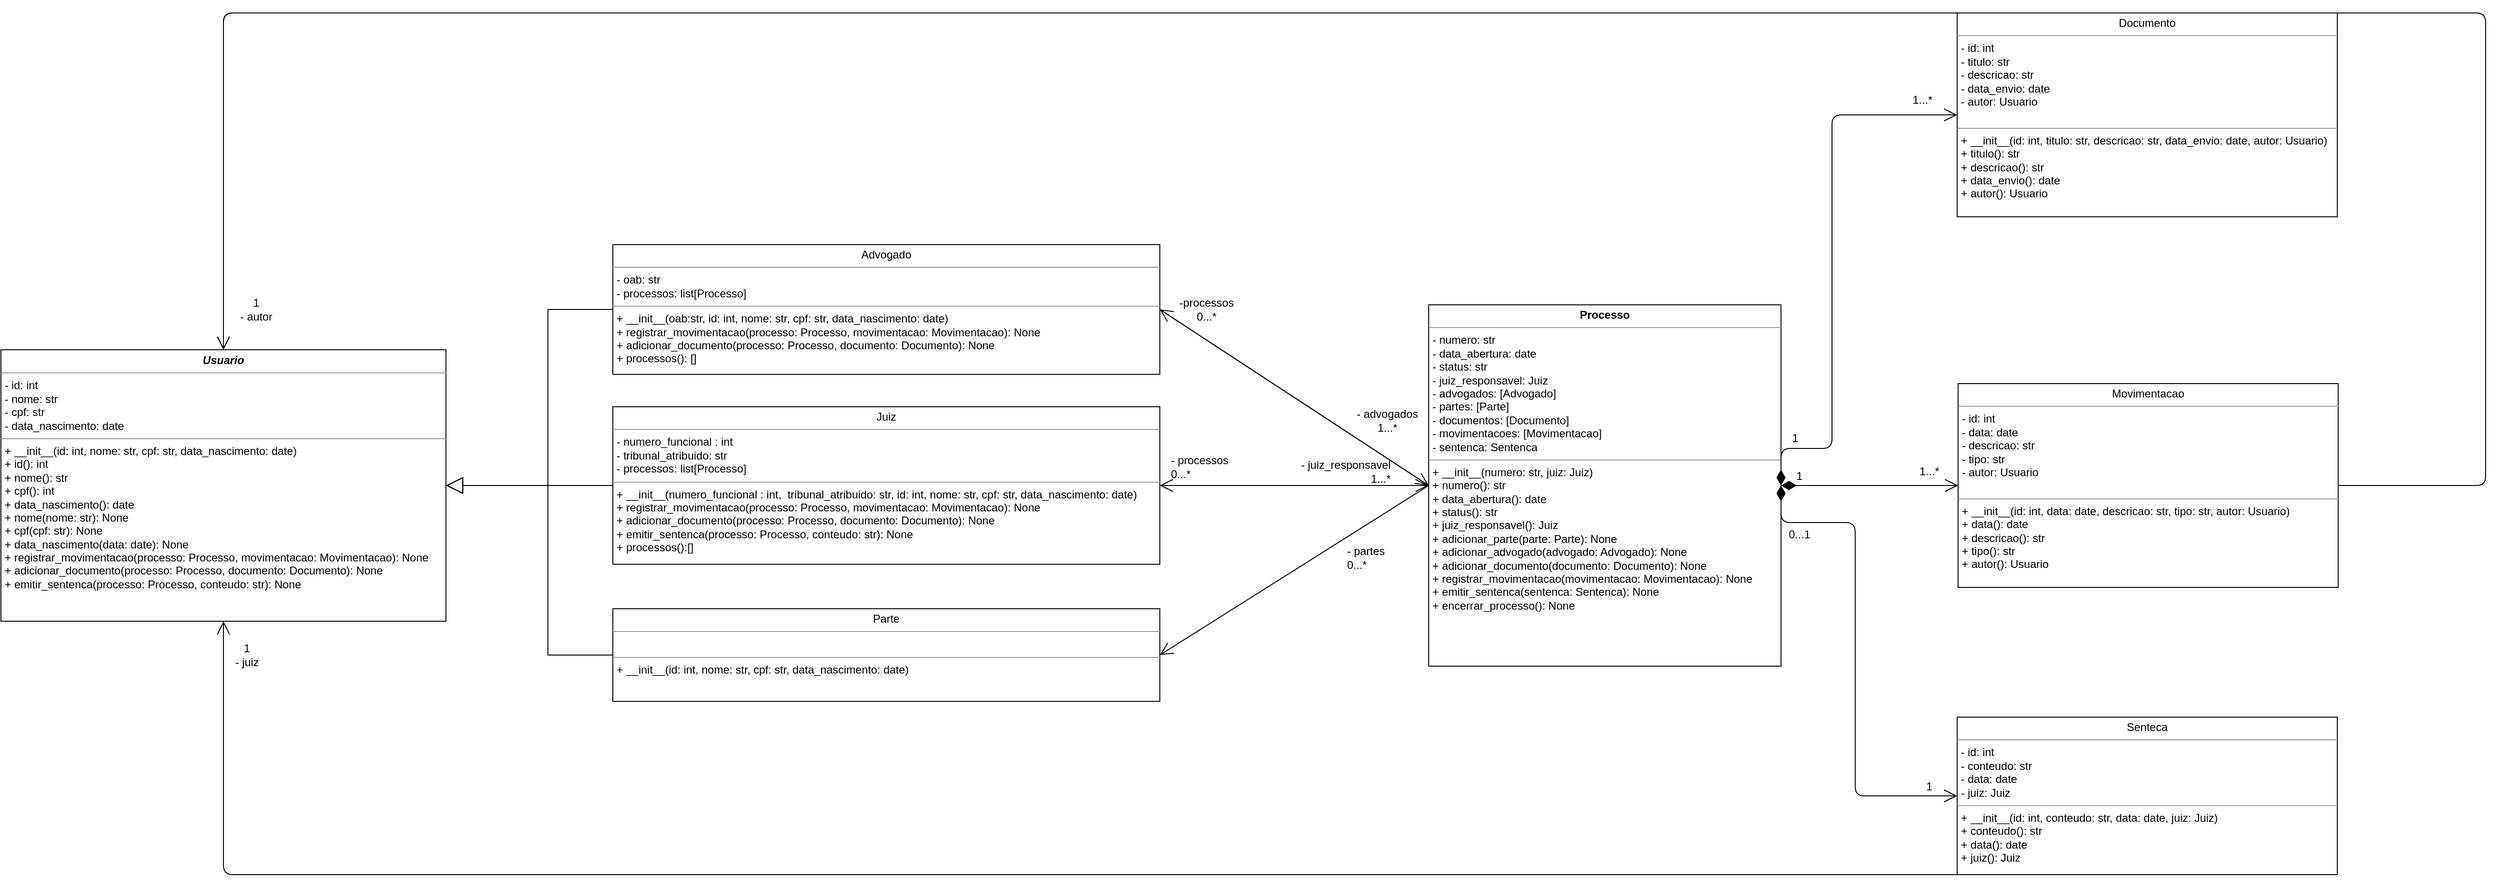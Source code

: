 <mxfile>
    <diagram name="Page-1" id="c4acf3e9-155e-7222-9cf6-157b1a14988f">
        <mxGraphModel dx="966" dy="2162" grid="1" gridSize="10" guides="1" tooltips="1" connect="1" arrows="1" fold="1" page="1" pageScale="1" pageWidth="850" pageHeight="1100" background="none" math="0" shadow="0">
            <root>
                <mxCell id="0"/>
                <mxCell id="1" parent="0"/>
                <mxCell id="5d2195bd80daf111-18" value="&lt;p style=&quot;margin:0px;margin-top:4px;text-align:center;&quot;&gt;&lt;b&gt;&lt;i&gt;Usuario&lt;/i&gt;&lt;/b&gt;&lt;/p&gt;&lt;hr size=&quot;1&quot;&gt;&lt;p style=&quot;margin:0px;margin-left:4px;&quot;&gt;- id: int&amp;nbsp;&lt;/p&gt;&lt;p style=&quot;margin:0px;margin-left:4px;&quot;&gt;- nome: str&amp;nbsp;&lt;/p&gt;&lt;p style=&quot;margin:0px;margin-left:4px;&quot;&gt;- cpf: str&amp;nbsp;&lt;/p&gt;&lt;p style=&quot;margin:0px;margin-left:4px;&quot;&gt;- data_nascimento: date&lt;br&gt;&lt;/p&gt;&lt;hr size=&quot;1&quot;&gt;&lt;p style=&quot;margin:0px;margin-left:4px;&quot;&gt;+ __init__(id: int, nome: str, cpf: str, data_nascimento: date)&lt;br&gt;+ id(): int&lt;br&gt;+ nome(): str&lt;br&gt;+ cpf(): int&lt;br&gt;+ data_nascimento(): date&lt;br&gt;+ nome(nome: str): None&lt;br&gt;+ cpf(cpf: str): None&lt;br&gt;+ data_nascimento(data: date): None&lt;br&gt;+ registrar_movimentacao(processo: Processo, movimentacao: Movimentacao): None&lt;br&gt;+ adicionar_documento(processo: Processo, documento: Documento): None&lt;br&gt;+ emitir_sentenca(processo: Processo, conteudo: str): None&lt;/p&gt;" style="verticalAlign=top;align=left;overflow=fill;fontSize=12;fontFamily=Helvetica;html=1;rounded=0;shadow=0;comic=0;labelBackgroundColor=none;strokeWidth=1" parent="1" vertex="1">
                    <mxGeometry x="90" y="-226.5" width="480" height="293" as="geometry"/>
                </mxCell>
                <mxCell id="5d2195bd80daf111-19" value="&lt;p style=&quot;margin:0px;margin-top:4px;text-align:center;&quot;&gt;Parte&lt;/p&gt;&lt;hr size=&quot;1&quot;&gt;&lt;p style=&quot;margin:0px;margin-left:4px;&quot;&gt;&lt;br&gt;&lt;/p&gt;&lt;hr size=&quot;1&quot;&gt;&lt;p style=&quot;margin:0px;margin-left:4px;&quot;&gt;+ __init__(id: int, nome: str, cpf: str, data_nascimento: date)&lt;/p&gt;" style="verticalAlign=top;align=left;overflow=fill;fontSize=12;fontFamily=Helvetica;html=1;rounded=0;shadow=0;comic=0;labelBackgroundColor=none;strokeWidth=1" parent="1" vertex="1">
                    <mxGeometry x="750" y="53" width="590" height="100" as="geometry"/>
                </mxCell>
                <mxCell id="IntvYzq0Ck3v-AkWwq2L-13" value="&lt;p style=&quot;margin:0px;margin-top:4px;text-align:center;&quot;&gt;Advogado&lt;/p&gt;&lt;hr size=&quot;1&quot;&gt;&lt;p style=&quot;margin:0px;margin-left:4px;&quot;&gt;- oab: str&lt;/p&gt;&lt;p style=&quot;margin:0px;margin-left:4px;&quot;&gt;- processos: list[Processo]&lt;/p&gt;&lt;hr size=&quot;1&quot;&gt;&lt;p style=&quot;margin:0px;margin-left:4px;&quot;&gt;+ __init__(oab:str, id: int, nome: str, cpf: str, data_nascimento: date)&lt;br&gt;&lt;/p&gt;&lt;p style=&quot;margin:0px;margin-left:4px;&quot;&gt;+ registrar_movimentacao(processo: Processo, movimentacao: Movimentacao): None&lt;br&gt;+ adicionar_documento(processo: Processo, documento: Documento): None&lt;br&gt;&lt;/p&gt;&lt;p style=&quot;margin:0px;margin-left:4px;&quot;&gt;+ processos(): []&lt;/p&gt;" style="verticalAlign=top;align=left;overflow=fill;fontSize=12;fontFamily=Helvetica;html=1;rounded=0;shadow=0;comic=0;labelBackgroundColor=none;strokeWidth=1" parent="1" vertex="1">
                    <mxGeometry x="750" y="-340" width="590" height="140" as="geometry"/>
                </mxCell>
                <mxCell id="IntvYzq0Ck3v-AkWwq2L-16" value="&lt;p style=&quot;margin:0px;margin-top:4px;text-align:center;&quot;&gt;Juiz&lt;/p&gt;&lt;hr size=&quot;1&quot;&gt;&lt;p style=&quot;margin:0px;margin-left:4px;&quot;&gt;- numero_funcional&amp;nbsp;: int&lt;/p&gt;&lt;p style=&quot;margin:0px;margin-left:4px;&quot;&gt;- tribunal_atribuido: str&lt;/p&gt;&lt;p style=&quot;margin:0px;margin-left:4px;&quot;&gt;- processos: list[Processo]&lt;/p&gt;&lt;hr size=&quot;1&quot;&gt;&lt;p style=&quot;margin:0px;margin-left:4px;&quot;&gt;+ __init__(&lt;span style=&quot;background-color: transparent; color: light-dark(rgb(0, 0, 0), rgb(255, 255, 255));&quot;&gt;numero_funcional&amp;nbsp;: int&lt;/span&gt;&lt;span style=&quot;background-color: transparent; color: light-dark(rgb(0, 0, 0), rgb(255, 255, 255));&quot;&gt;,&amp;nbsp;&lt;/span&gt;&lt;span style=&quot;background-color: transparent; color: light-dark(rgb(0, 0, 0), rgb(255, 255, 255));&quot;&gt;&amp;nbsp;&lt;/span&gt;&lt;span style=&quot;background-color: transparent; color: light-dark(rgb(0, 0, 0), rgb(255, 255, 255));&quot;&gt;tribunal_atribuido: str,&amp;nbsp;&lt;/span&gt;&lt;span style=&quot;background-color: transparent; color: light-dark(rgb(0, 0, 0), rgb(255, 255, 255));&quot;&gt;id: int, nome: str, cpf: str, data_nascimento: date)&lt;/span&gt;&lt;/p&gt;&lt;p style=&quot;margin:0px;margin-left:4px;&quot;&gt;+ registrar_movimentacao(processo: Processo, movimentacao: Movimentacao): None&lt;br&gt;+ adicionar_documento(processo: Processo, documento: Documento): None&lt;br&gt;+ emitir_sentenca(processo: Processo, conteudo: str): None&lt;/p&gt;&lt;p style=&quot;margin:0px;margin-left:4px;&quot;&gt;+ processos():[]&lt;/p&gt;" style="verticalAlign=top;align=left;overflow=fill;fontSize=12;fontFamily=Helvetica;html=1;rounded=0;shadow=0;comic=0;labelBackgroundColor=none;strokeWidth=1" parent="1" vertex="1">
                    <mxGeometry x="750" y="-165" width="590" height="170" as="geometry"/>
                </mxCell>
                <mxCell id="IntvYzq0Ck3v-AkWwq2L-21" value="&lt;p style=&quot;margin:0px;margin-top:4px;text-align:center;&quot;&gt;&lt;b&gt;Processo&lt;/b&gt;&lt;/p&gt;&lt;hr size=&quot;1&quot;&gt;&lt;p style=&quot;margin:0px;margin-left:4px;&quot;&gt;- numero: str&lt;/p&gt;&lt;p style=&quot;margin:0px;margin-left:4px;&quot;&gt;- data_abertura: date&lt;/p&gt;&lt;p style=&quot;margin:0px;margin-left:4px;&quot;&gt;- status: str&lt;/p&gt;&lt;p style=&quot;margin:0px;margin-left:4px;&quot;&gt;- juiz_responsavel: Juiz&lt;/p&gt;&lt;p style=&quot;margin:0px;margin-left:4px;&quot;&gt;- advogados: [Advogado]&lt;/p&gt;&lt;p style=&quot;margin:0px;margin-left:4px;&quot;&gt;- partes: [Parte]&lt;/p&gt;&lt;p style=&quot;margin:0px;margin-left:4px;&quot;&gt;- documentos: [Documento]&lt;/p&gt;&lt;p style=&quot;margin:0px;margin-left:4px;&quot;&gt;- movimentacoes: [Movimentacao]&lt;/p&gt;&lt;p style=&quot;margin:0px;margin-left:4px;&quot;&gt;- sentenca: Sentenca&lt;/p&gt;&lt;hr size=&quot;1&quot;&gt;&lt;p style=&quot;margin:0px;margin-left:4px;&quot;&gt;+ __init__(numero: str, juiz: Juiz)&lt;/p&gt;&lt;p style=&quot;margin:0px;margin-left:4px;&quot;&gt;+ numero(): str&lt;/p&gt;&lt;p style=&quot;margin:0px;margin-left:4px;&quot;&gt;+ data_abertura(): date&lt;/p&gt;&lt;p style=&quot;margin:0px;margin-left:4px;&quot;&gt;+ status(): str&lt;/p&gt;&lt;p style=&quot;margin:0px;margin-left:4px;&quot;&gt;+ juiz_responsavel(): Juiz&lt;/p&gt;&lt;p style=&quot;margin:0px;margin-left:4px;&quot;&gt;+ adicionar_parte(parte: Parte): None&lt;/p&gt;&lt;p style=&quot;margin:0px;margin-left:4px;&quot;&gt;+ adicionar_advogado(advogado: Advogado): None&lt;/p&gt;&lt;p style=&quot;margin:0px;margin-left:4px;&quot;&gt;+ adicionar_documento(documento: Documento): None&lt;/p&gt;&lt;p style=&quot;margin:0px;margin-left:4px;&quot;&gt;+ registrar_movimentacao(movimentacao: Movimentacao): None&lt;/p&gt;&lt;p style=&quot;margin:0px;margin-left:4px;&quot;&gt;+ emitir_sentenca(sentenca: Sentenca): None&lt;/p&gt;&lt;p style=&quot;margin:0px;margin-left:4px;&quot;&gt;&lt;span style=&quot;background-color: transparent;&quot;&gt;+ encerrar_processo(): None&lt;/span&gt;&lt;/p&gt;" style="verticalAlign=top;align=left;overflow=fill;fontSize=12;fontFamily=Helvetica;html=1;rounded=0;shadow=0;comic=0;labelBackgroundColor=none;strokeWidth=1" parent="1" vertex="1">
                    <mxGeometry x="1630" y="-275" width="380" height="390" as="geometry"/>
                </mxCell>
                <mxCell id="IntvYzq0Ck3v-AkWwq2L-22" value="&lt;p style=&quot;margin:0px;margin-top:4px;text-align:center;&quot;&gt;Documento&lt;/p&gt;&lt;hr size=&quot;1&quot;&gt;&lt;p style=&quot;margin:0px;margin-left:4px;&quot;&gt;- id: int&lt;/p&gt;&lt;p style=&quot;margin:0px;margin-left:4px;&quot;&gt;- titulo: str&lt;/p&gt;&lt;p style=&quot;margin:0px;margin-left:4px;&quot;&gt;- descricao: str&lt;/p&gt;&lt;p style=&quot;margin:0px;margin-left:4px;&quot;&gt;- data_envio: date&lt;/p&gt;&lt;p style=&quot;margin:0px;margin-left:4px;&quot;&gt;- autor: Usuario&lt;/p&gt;&lt;div&gt;&lt;br&gt;&lt;/div&gt;&lt;hr size=&quot;1&quot;&gt;&lt;p style=&quot;margin:0px;margin-left:4px;&quot;&gt;+ __init__(id: int, titulo: str, descricao: str, data_envio: date, autor: Usuario)&lt;/p&gt;&lt;p style=&quot;margin:0px;margin-left:4px;&quot;&gt;+ titulo(): str&lt;/p&gt;&lt;p style=&quot;margin:0px;margin-left:4px;&quot;&gt;+ descricao(): str&lt;/p&gt;&lt;p style=&quot;margin:0px;margin-left:4px;&quot;&gt;+ data_envio(): date&lt;/p&gt;&lt;p style=&quot;margin:0px;margin-left:4px;&quot;&gt;+ autor(): Usuario&lt;/p&gt;&lt;div&gt;&lt;br&gt;&lt;/div&gt;" style="verticalAlign=top;align=left;overflow=fill;fontSize=12;fontFamily=Helvetica;html=1;rounded=0;shadow=0;comic=0;labelBackgroundColor=none;strokeWidth=1" parent="1" vertex="1">
                    <mxGeometry x="2200" y="-590" width="410" height="220" as="geometry"/>
                </mxCell>
                <mxCell id="IntvYzq0Ck3v-AkWwq2L-23" value="&lt;p style=&quot;margin:0px;margin-top:4px;text-align:center;&quot;&gt;Movimentacao&lt;/p&gt;&lt;hr size=&quot;1&quot;&gt;&lt;p style=&quot;margin:0px;margin-left:4px;&quot;&gt;&lt;span style=&quot;background-color: transparent; color: light-dark(rgb(0, 0, 0), rgb(255, 255, 255));&quot;&gt;- id: int&lt;/span&gt;&lt;/p&gt;&lt;p style=&quot;margin:0px;margin-left:4px;&quot;&gt;- data: date&lt;br&gt;- descricao: str&lt;br&gt;- tipo: str&lt;br&gt;- autor: Usuario&lt;/p&gt;&lt;div&gt;&lt;br&gt;&lt;/div&gt;&lt;hr size=&quot;1&quot;&gt;&lt;p style=&quot;margin:0px;margin-left:4px;&quot;&gt;+ __init__(id: int, data: date, descricao: str, tipo: str, autor: Usuario)&lt;br/&gt;+ data(): date&lt;br/&gt;+ descricao(): str&lt;br/&gt;+ tipo(): str&lt;br/&gt;+ autor(): Usuario&amp;nbsp;&lt;/p&gt;&lt;div&gt;&lt;br&gt;&lt;/div&gt;" style="verticalAlign=top;align=left;overflow=fill;fontSize=12;fontFamily=Helvetica;html=1;rounded=0;shadow=0;comic=0;labelBackgroundColor=none;strokeWidth=1" parent="1" vertex="1">
                    <mxGeometry x="2201" y="-190" width="410" height="220" as="geometry"/>
                </mxCell>
                <mxCell id="IntvYzq0Ck3v-AkWwq2L-25" value="&lt;p style=&quot;margin:0px;margin-top:4px;text-align:center;&quot;&gt;Senteca&lt;/p&gt;&lt;hr size=&quot;1&quot;&gt;&lt;p style=&quot;margin:0px;margin-left:4px;&quot;&gt;&lt;span style=&quot;background-color: transparent; color: light-dark(rgb(0, 0, 0), rgb(255, 255, 255));&quot;&gt;- id: int&lt;/span&gt;&lt;/p&gt;&lt;p style=&quot;margin:0px;margin-left:4px;&quot;&gt;&lt;span style=&quot;background-color: transparent; color: light-dark(rgb(0, 0, 0), rgb(255, 255, 255));&quot;&gt;- conteudo: str&lt;br&gt;- data: date&lt;br&gt;- juiz: Juiz&lt;/span&gt;&lt;/p&gt;&lt;hr size=&quot;1&quot;&gt;&lt;p style=&quot;margin:0px;margin-left:4px;&quot;&gt;+ __init__(id: int, conteudo: str, data: date, juiz: Juiz)&lt;br&gt;+ conteudo(): str&lt;br&gt;+ data(): date&lt;br&gt;+ juiz(): Juiz&lt;/p&gt;&lt;div&gt;&lt;br&gt;&lt;/div&gt;" style="verticalAlign=top;align=left;overflow=fill;fontSize=12;fontFamily=Helvetica;html=1;rounded=0;shadow=0;comic=0;labelBackgroundColor=none;strokeWidth=1" parent="1" vertex="1">
                    <mxGeometry x="2200" y="170" width="410" height="170" as="geometry"/>
                </mxCell>
                <mxCell id="IntvYzq0Ck3v-AkWwq2L-29" value="" style="endArrow=block;endSize=16;endFill=0;html=1;rounded=0;exitX=0;exitY=0.5;exitDx=0;exitDy=0;entryX=1;entryY=0.5;entryDx=0;entryDy=0;" parent="1" source="IntvYzq0Ck3v-AkWwq2L-13" target="5d2195bd80daf111-18" edge="1">
                    <mxGeometry width="160" relative="1" as="geometry">
                        <mxPoint x="550" y="-200" as="sourcePoint"/>
                        <mxPoint x="710" y="-200" as="targetPoint"/>
                        <Array as="points">
                            <mxPoint x="680" y="-270"/>
                            <mxPoint x="680" y="-80"/>
                        </Array>
                    </mxGeometry>
                </mxCell>
                <mxCell id="IntvYzq0Ck3v-AkWwq2L-30" value="" style="endArrow=block;endSize=16;endFill=0;html=1;rounded=0;exitX=0;exitY=0.5;exitDx=0;exitDy=0;entryX=1;entryY=0.5;entryDx=0;entryDy=0;" parent="1" source="IntvYzq0Ck3v-AkWwq2L-16" target="5d2195bd80daf111-18" edge="1">
                    <mxGeometry width="160" relative="1" as="geometry">
                        <mxPoint x="760" y="20" as="sourcePoint"/>
                        <mxPoint x="920" y="20" as="targetPoint"/>
                    </mxGeometry>
                </mxCell>
                <mxCell id="IntvYzq0Ck3v-AkWwq2L-31" value="" style="endArrow=block;endSize=16;endFill=0;html=1;rounded=0;exitX=0;exitY=0.5;exitDx=0;exitDy=0;entryX=1;entryY=0.5;entryDx=0;entryDy=0;" parent="1" source="5d2195bd80daf111-19" target="5d2195bd80daf111-18" edge="1">
                    <mxGeometry x="-0.002" width="160" relative="1" as="geometry">
                        <mxPoint x="780" as="sourcePoint"/>
                        <mxPoint x="940" as="targetPoint"/>
                        <Array as="points">
                            <mxPoint x="680" y="103"/>
                            <mxPoint x="680" y="-80"/>
                        </Array>
                        <mxPoint as="offset"/>
                    </mxGeometry>
                </mxCell>
                <mxCell id="2" value="" style="endArrow=open;endFill=1;endSize=12;html=1;exitX=0;exitY=0.5;exitDx=0;exitDy=0;entryX=1;entryY=0.5;entryDx=0;entryDy=0;" parent="1" source="IntvYzq0Ck3v-AkWwq2L-21" target="IntvYzq0Ck3v-AkWwq2L-16" edge="1">
                    <mxGeometry width="160" relative="1" as="geometry">
                        <mxPoint x="1520" y="-100" as="sourcePoint"/>
                        <mxPoint x="1680" y="-100" as="targetPoint"/>
                    </mxGeometry>
                </mxCell>
                <mxCell id="5" value="" style="endArrow=open;html=1;endSize=12;startArrow=diamondThin;startSize=14;startFill=1;edgeStyle=orthogonalEdgeStyle;align=left;verticalAlign=bottom;entryX=0;entryY=0.5;entryDx=0;entryDy=0;exitX=1;exitY=0.5;exitDx=0;exitDy=0;" parent="1" source="IntvYzq0Ck3v-AkWwq2L-21" target="IntvYzq0Ck3v-AkWwq2L-22" edge="1">
                    <mxGeometry x="-1" y="3" relative="1" as="geometry">
                        <mxPoint x="1820" as="sourcePoint"/>
                        <mxPoint x="1980" as="targetPoint"/>
                        <Array as="points">
                            <mxPoint x="2010" y="-120"/>
                            <mxPoint x="2065" y="-120"/>
                            <mxPoint x="2065" y="-480"/>
                        </Array>
                    </mxGeometry>
                </mxCell>
                <mxCell id="6" value="" style="endArrow=open;html=1;endSize=12;startArrow=diamondThin;startSize=14;startFill=1;edgeStyle=orthogonalEdgeStyle;align=left;verticalAlign=bottom;exitX=1;exitY=0.5;exitDx=0;exitDy=0;entryX=0;entryY=0.5;entryDx=0;entryDy=0;" parent="1" source="IntvYzq0Ck3v-AkWwq2L-21" target="IntvYzq0Ck3v-AkWwq2L-25" edge="1">
                    <mxGeometry x="-1" y="3" relative="1" as="geometry">
                        <mxPoint x="2050" y="-60" as="sourcePoint"/>
                        <mxPoint x="2210" y="-60" as="targetPoint"/>
                        <Array as="points">
                            <mxPoint x="2010" y="-40"/>
                            <mxPoint x="2090" y="-40"/>
                            <mxPoint x="2090" y="255"/>
                        </Array>
                    </mxGeometry>
                </mxCell>
                <mxCell id="8" value="1" style="text;html=1;align=center;verticalAlign=middle;whiteSpace=wrap;rounded=0;" parent="1" vertex="1">
                    <mxGeometry x="2140" y="230" width="60" height="30" as="geometry"/>
                </mxCell>
                <mxCell id="10" value="" style="endArrow=open;html=1;endSize=12;startArrow=diamondThin;startSize=14;startFill=1;edgeStyle=orthogonalEdgeStyle;align=left;verticalAlign=bottom;exitX=1;exitY=0.5;exitDx=0;exitDy=0;entryX=0;entryY=0.5;entryDx=0;entryDy=0;" parent="1" source="IntvYzq0Ck3v-AkWwq2L-21" target="IntvYzq0Ck3v-AkWwq2L-23" edge="1">
                    <mxGeometry x="-1" y="3" relative="1" as="geometry">
                        <mxPoint x="2080" y="20" as="sourcePoint"/>
                        <mxPoint x="2240" y="20" as="targetPoint"/>
                    </mxGeometry>
                </mxCell>
                <mxCell id="11" value="0...1" style="text;html=1;align=center;verticalAlign=middle;whiteSpace=wrap;rounded=0;" parent="1" vertex="1">
                    <mxGeometry x="2000" y="-42" width="60" height="30" as="geometry"/>
                </mxCell>
                <mxCell id="12" value="1" style="text;html=1;align=center;verticalAlign=middle;whiteSpace=wrap;rounded=0;" parent="1" vertex="1">
                    <mxGeometry x="2000" y="-105" width="60" height="30" as="geometry"/>
                </mxCell>
                <mxCell id="13" value="1&amp;nbsp;" style="text;whiteSpace=wrap;html=1;" parent="1" vertex="1">
                    <mxGeometry x="2020" y="-145" width="50" height="40" as="geometry"/>
                </mxCell>
                <mxCell id="14" value="&amp;nbsp;" style="text;html=1;align=center;verticalAlign=middle;resizable=0;points=[];autosize=1;strokeColor=none;fillColor=none;" parent="1" vertex="1">
                    <mxGeometry x="1505" y="-12" width="30" height="30" as="geometry"/>
                </mxCell>
                <mxCell id="15" value="1...*" style="text;html=1;align=center;verticalAlign=middle;whiteSpace=wrap;rounded=0;" parent="1" vertex="1">
                    <mxGeometry x="2140" y="-110" width="60" height="30" as="geometry"/>
                </mxCell>
                <mxCell id="16" value="&lt;span style=&quot;color: rgb(0, 0, 0); font-family: Helvetica; font-size: 12px; font-style: normal; font-variant-ligatures: normal; font-variant-caps: normal; font-weight: 400; letter-spacing: normal; orphans: 2; text-align: center; text-indent: 0px; text-transform: none; widows: 2; word-spacing: 0px; -webkit-text-stroke-width: 0px; white-space: normal; background-color: rgb(251, 251, 251); text-decoration-thickness: initial; text-decoration-style: initial; text-decoration-color: initial; display: inline !important; float: none;&quot;&gt;1...*&lt;/span&gt;" style="text;whiteSpace=wrap;html=1;" parent="1" vertex="1">
                    <mxGeometry x="2150" y="-510" width="50" height="40" as="geometry"/>
                </mxCell>
                <mxCell id="19" value="" style="endArrow=open;endFill=1;endSize=12;html=1;exitX=0.5;exitY=0;exitDx=0;exitDy=0;entryX=0.5;entryY=0;entryDx=0;entryDy=0;" parent="1" source="IntvYzq0Ck3v-AkWwq2L-22" target="5d2195bd80daf111-18" edge="1">
                    <mxGeometry width="160" relative="1" as="geometry">
                        <mxPoint x="1680" y="-520" as="sourcePoint"/>
                        <mxPoint x="1510" y="-290" as="targetPoint"/>
                        <Array as="points">
                            <mxPoint x="330" y="-590"/>
                        </Array>
                    </mxGeometry>
                </mxCell>
                <mxCell id="21" value="" style="endArrow=open;endFill=1;endSize=12;html=1;exitX=1;exitY=0.5;exitDx=0;exitDy=0;entryX=0.5;entryY=0;entryDx=0;entryDy=0;" parent="1" source="IntvYzq0Ck3v-AkWwq2L-23" target="5d2195bd80daf111-18" edge="1">
                    <mxGeometry width="160" relative="1" as="geometry">
                        <mxPoint x="2610" y="-90" as="sourcePoint"/>
                        <mxPoint x="2770" y="-90" as="targetPoint"/>
                        <Array as="points">
                            <mxPoint x="2770" y="-80"/>
                            <mxPoint x="2770" y="-590"/>
                            <mxPoint x="1530" y="-590"/>
                            <mxPoint x="330" y="-590"/>
                        </Array>
                    </mxGeometry>
                </mxCell>
                <mxCell id="22" value="" style="endArrow=open;endFill=1;endSize=12;html=1;exitX=0.5;exitY=1;exitDx=0;exitDy=0;entryX=0.5;entryY=1;entryDx=0;entryDy=0;" parent="1" source="IntvYzq0Ck3v-AkWwq2L-25" target="5d2195bd80daf111-18" edge="1">
                    <mxGeometry width="160" relative="1" as="geometry">
                        <mxPoint x="2140" y="120" as="sourcePoint"/>
                        <mxPoint x="310" y="350" as="targetPoint"/>
                        <Array as="points">
                            <mxPoint x="330" y="340"/>
                        </Array>
                    </mxGeometry>
                </mxCell>
                <mxCell id="23" value="1&lt;div&gt;- juiz&lt;/div&gt;" style="text;html=1;align=center;verticalAlign=middle;resizable=0;points=[];autosize=1;strokeColor=none;fillColor=none;" parent="1" vertex="1">
                    <mxGeometry x="330" y="83" width="50" height="40" as="geometry"/>
                </mxCell>
                <mxCell id="25" value="1&lt;div&gt;- autor&lt;/div&gt;" style="text;html=1;align=center;verticalAlign=middle;resizable=0;points=[];autosize=1;strokeColor=none;fillColor=none;" parent="1" vertex="1">
                    <mxGeometry x="335" y="-290" width="60" height="40" as="geometry"/>
                </mxCell>
                <mxCell id="33" value="" style="endArrow=open;endFill=1;endSize=12;html=1;exitX=0;exitY=0.5;exitDx=0;exitDy=0;entryX=1;entryY=0.5;entryDx=0;entryDy=0;" parent="1" source="IntvYzq0Ck3v-AkWwq2L-21" target="5d2195bd80daf111-19" edge="1">
                    <mxGeometry width="160" relative="1" as="geometry">
                        <mxPoint x="1490" y="-120" as="sourcePoint"/>
                        <mxPoint x="1650" y="-120" as="targetPoint"/>
                        <Array as="points"/>
                    </mxGeometry>
                </mxCell>
                <mxCell id="34" value="" style="endArrow=open;endFill=1;endSize=12;html=1;exitX=0;exitY=0.5;exitDx=0;exitDy=0;entryX=1;entryY=0.5;entryDx=0;entryDy=0;" parent="1" source="IntvYzq0Ck3v-AkWwq2L-21" target="IntvYzq0Ck3v-AkWwq2L-13" edge="1">
                    <mxGeometry width="160" relative="1" as="geometry">
                        <mxPoint x="1490" y="-120" as="sourcePoint"/>
                        <mxPoint x="1650" y="-120" as="targetPoint"/>
                    </mxGeometry>
                </mxCell>
                <mxCell id="35" value="&lt;div&gt;- advogados&lt;/div&gt;1...*" style="text;html=1;align=center;verticalAlign=middle;resizable=0;points=[];autosize=1;strokeColor=none;fillColor=none;" parent="1" vertex="1">
                    <mxGeometry x="1540" y="-170" width="90" height="40" as="geometry"/>
                </mxCell>
                <mxCell id="36" value="&lt;div&gt;-processos&lt;/div&gt;0...*" style="text;html=1;align=center;verticalAlign=middle;resizable=0;points=[];autosize=1;strokeColor=none;fillColor=none;" parent="1" vertex="1">
                    <mxGeometry x="1350" y="-290" width="80" height="40" as="geometry"/>
                </mxCell>
                <mxCell id="39" value="" style="endArrow=open;endFill=1;endSize=12;html=1;exitX=1;exitY=0.5;exitDx=0;exitDy=0;entryX=0;entryY=0.5;entryDx=0;entryDy=0;" parent="1" source="IntvYzq0Ck3v-AkWwq2L-13" target="IntvYzq0Ck3v-AkWwq2L-21" edge="1">
                    <mxGeometry width="160" relative="1" as="geometry">
                        <mxPoint x="1490" y="-200" as="sourcePoint"/>
                        <mxPoint x="1650" y="-200" as="targetPoint"/>
                    </mxGeometry>
                </mxCell>
                <mxCell id="40" value="" style="endArrow=open;endFill=1;endSize=12;html=1;exitX=1;exitY=0.5;exitDx=0;exitDy=0;" parent="1" source="IntvYzq0Ck3v-AkWwq2L-16" target="IntvYzq0Ck3v-AkWwq2L-21" edge="1">
                    <mxGeometry width="160" relative="1" as="geometry">
                        <mxPoint x="1490" y="-200" as="sourcePoint"/>
                        <mxPoint x="1650" y="-200" as="targetPoint"/>
                    </mxGeometry>
                </mxCell>
                <mxCell id="41" value="&lt;div&gt;- juiz_responsavel&lt;/div&gt;1...*" style="text;html=1;align=right;verticalAlign=middle;resizable=0;points=[];autosize=1;strokeColor=none;fillColor=none;" parent="1" vertex="1">
                    <mxGeometry x="1470" y="-115" width="120" height="40" as="geometry"/>
                </mxCell>
                <mxCell id="42" value="&lt;div&gt;- processos&lt;/div&gt;&lt;div style=&quot;&quot;&gt;&lt;span style=&quot;background-color: transparent;&quot;&gt;0...*&lt;/span&gt;&lt;/div&gt;" style="text;html=1;align=left;verticalAlign=middle;resizable=0;points=[];autosize=1;strokeColor=none;fillColor=none;" parent="1" vertex="1">
                    <mxGeometry x="1350" y="-120" width="90" height="40" as="geometry"/>
                </mxCell>
                <mxCell id="43" value="&lt;div&gt;- partes&lt;/div&gt;&lt;div style=&quot;&quot;&gt;&lt;span style=&quot;background-color: transparent;&quot;&gt;0...*&lt;/span&gt;&lt;/div&gt;" style="text;html=1;align=left;verticalAlign=middle;resizable=0;points=[];autosize=1;strokeColor=none;fillColor=none;" parent="1" vertex="1">
                    <mxGeometry x="1540" y="-22" width="60" height="40" as="geometry"/>
                </mxCell>
            </root>
        </mxGraphModel>
    </diagram>
</mxfile>